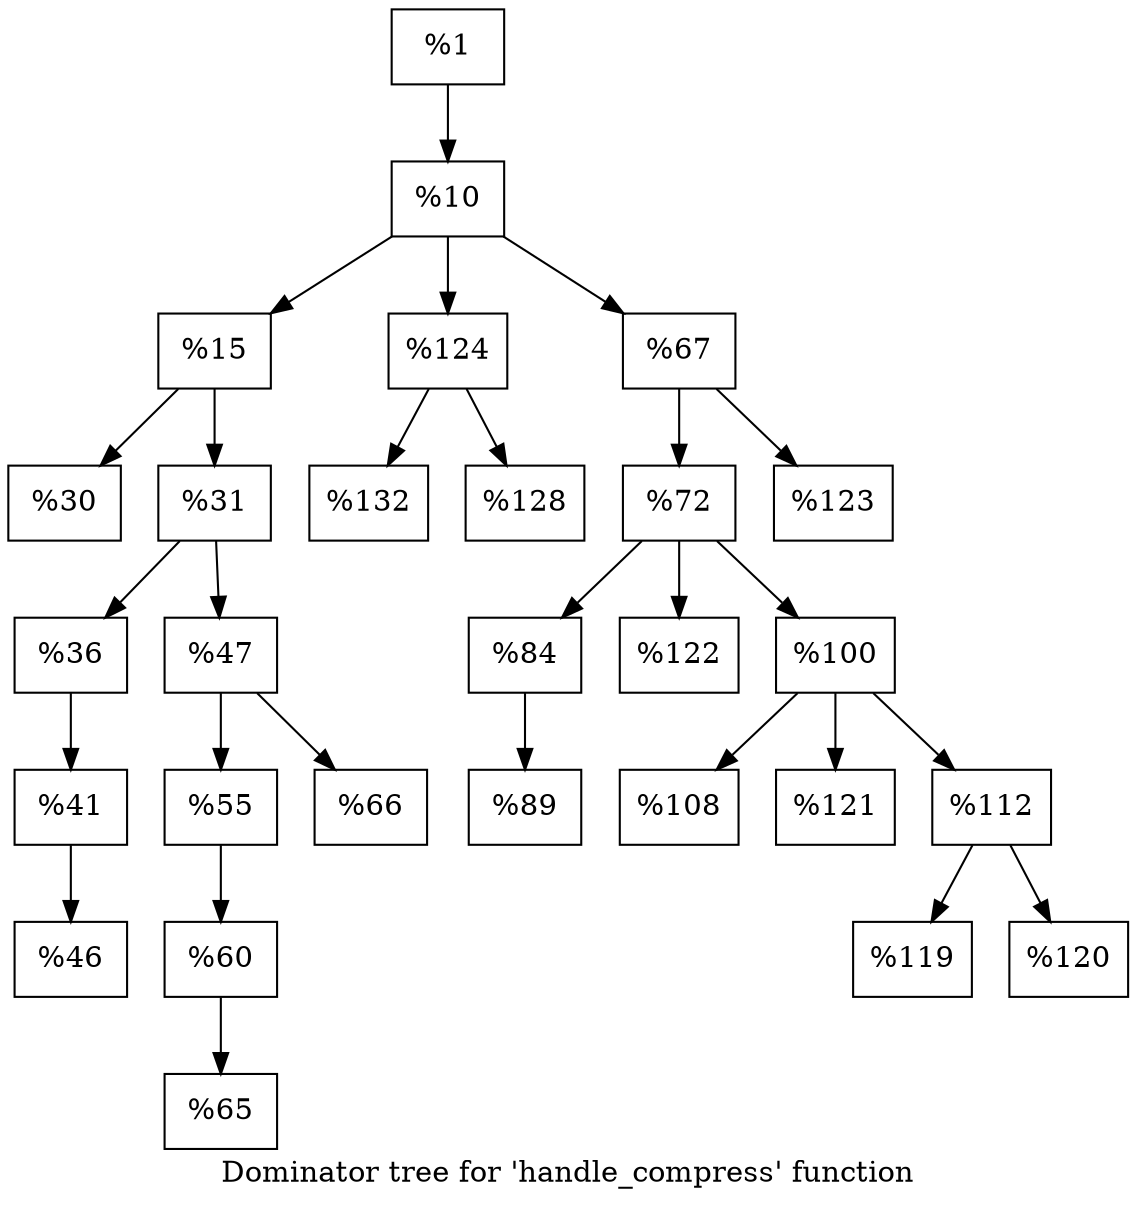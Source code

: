 digraph "Dominator tree for 'handle_compress' function" {
	label="Dominator tree for 'handle_compress' function";

	Node0x1fab8b0 [shape=record,label="{%1}"];
	Node0x1fab8b0 -> Node0x21747a0;
	Node0x21747a0 [shape=record,label="{%10}"];
	Node0x21747a0 -> Node0x2179270;
	Node0x21747a0 -> Node0x2218f60;
	Node0x21747a0 -> Node0x20c5e20;
	Node0x2179270 [shape=record,label="{%15}"];
	Node0x2179270 -> Node0x21fa020;
	Node0x2179270 -> Node0x221d860;
	Node0x21fa020 [shape=record,label="{%30}"];
	Node0x221d860 [shape=record,label="{%31}"];
	Node0x221d860 -> Node0x1fc7a60;
	Node0x221d860 -> Node0x1fc2380;
	Node0x1fc7a60 [shape=record,label="{%36}"];
	Node0x1fc7a60 -> Node0x2184b20;
	Node0x2184b20 [shape=record,label="{%41}"];
	Node0x2184b20 -> Node0x2187d10;
	Node0x2187d10 [shape=record,label="{%46}"];
	Node0x1fc2380 [shape=record,label="{%47}"];
	Node0x1fc2380 -> Node0x1fc4640;
	Node0x1fc2380 -> Node0x2186980;
	Node0x1fc4640 [shape=record,label="{%55}"];
	Node0x1fc4640 -> Node0x207b220;
	Node0x207b220 [shape=record,label="{%60}"];
	Node0x207b220 -> Node0x2227a80;
	Node0x2227a80 [shape=record,label="{%65}"];
	Node0x2186980 [shape=record,label="{%66}"];
	Node0x2218f60 [shape=record,label="{%124}"];
	Node0x2218f60 -> Node0x220e590;
	Node0x2218f60 -> Node0x211a060;
	Node0x220e590 [shape=record,label="{%132}"];
	Node0x211a060 [shape=record,label="{%128}"];
	Node0x20c5e20 [shape=record,label="{%67}"];
	Node0x20c5e20 -> Node0x20b1400;
	Node0x20c5e20 -> Node0x2154160;
	Node0x20b1400 [shape=record,label="{%72}"];
	Node0x20b1400 -> Node0x22215a0;
	Node0x20b1400 -> Node0x2219da0;
	Node0x20b1400 -> Node0x220e200;
	Node0x22215a0 [shape=record,label="{%84}"];
	Node0x22215a0 -> Node0x21948c0;
	Node0x21948c0 [shape=record,label="{%89}"];
	Node0x2219da0 [shape=record,label="{%122}"];
	Node0x220e200 [shape=record,label="{%100}"];
	Node0x220e200 -> Node0x20bb720;
	Node0x220e200 -> Node0x2184350;
	Node0x220e200 -> Node0x218e740;
	Node0x20bb720 [shape=record,label="{%108}"];
	Node0x2184350 [shape=record,label="{%121}"];
	Node0x218e740 [shape=record,label="{%112}"];
	Node0x218e740 -> Node0x2221fb0;
	Node0x218e740 -> Node0x218f220;
	Node0x2221fb0 [shape=record,label="{%119}"];
	Node0x218f220 [shape=record,label="{%120}"];
	Node0x2154160 [shape=record,label="{%123}"];
}

